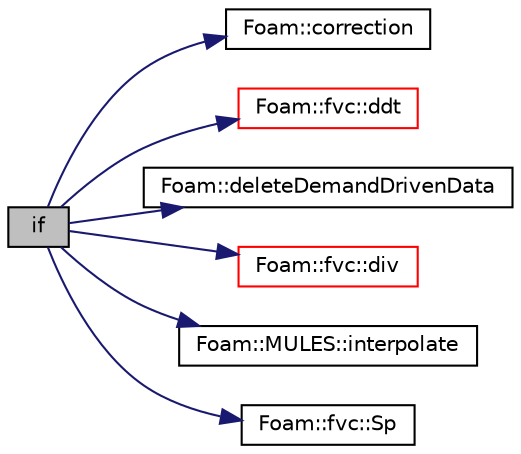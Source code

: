 digraph "if"
{
  bgcolor="transparent";
  edge [fontname="Helvetica",fontsize="10",labelfontname="Helvetica",labelfontsize="10"];
  node [fontname="Helvetica",fontsize="10",shape=record];
  rankdir="LR";
  Node1 [label="if",height=0.2,width=0.4,color="black", fillcolor="grey75", style="filled", fontcolor="black"];
  Node1 -> Node2 [color="midnightblue",fontsize="10",style="solid",fontname="Helvetica"];
  Node2 [label="Foam::correction",height=0.2,width=0.4,color="black",URL="$a10909.html#aa5166e83cc970d681cdb0246482047e8",tooltip="Return the correction form of the given matrix. "];
  Node1 -> Node3 [color="midnightblue",fontsize="10",style="solid",fontname="Helvetica"];
  Node3 [label="Foam::fvc::ddt",height=0.2,width=0.4,color="red",URL="$a10944.html#a5dc871206ab86042756c8ccfdc5797ad"];
  Node1 -> Node4 [color="midnightblue",fontsize="10",style="solid",fontname="Helvetica"];
  Node4 [label="Foam::deleteDemandDrivenData",height=0.2,width=0.4,color="black",URL="$a10909.html#a676ff999562d389fd174d693e17d230a"];
  Node1 -> Node5 [color="midnightblue",fontsize="10",style="solid",fontname="Helvetica"];
  Node5 [label="Foam::fvc::div",height=0.2,width=0.4,color="red",URL="$a10944.html#a585533948ad80abfe589d920c641f251"];
  Node1 -> Node6 [color="midnightblue",fontsize="10",style="solid",fontname="Helvetica"];
  Node6 [label="Foam::MULES::interpolate",height=0.2,width=0.4,color="black",URL="$a10968.html#a4d62f21551985d814104861e7c1d9b4f"];
  Node1 -> Node7 [color="midnightblue",fontsize="10",style="solid",fontname="Helvetica"];
  Node7 [label="Foam::fvc::Sp",height=0.2,width=0.4,color="black",URL="$a10944.html#acb372005d973de14c63c97ba57a82d99"];
}
